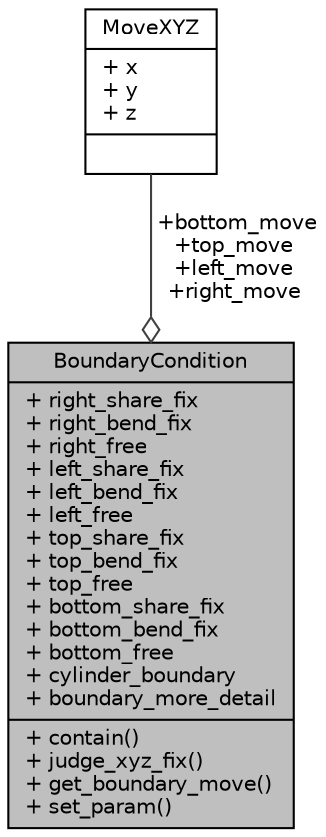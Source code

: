 digraph "BoundaryCondition"
{
 // LATEX_PDF_SIZE
  edge [fontname="Helvetica",fontsize="10",labelfontname="Helvetica",labelfontsize="10"];
  node [fontname="Helvetica",fontsize="10",shape=record];
  Node1 [label="{BoundaryCondition\n|+ right_share_fix\l+ right_bend_fix\l+ right_free\l+ left_share_fix\l+ left_bend_fix\l+ left_free\l+ top_share_fix\l+ top_bend_fix\l+ top_free\l+ bottom_share_fix\l+ bottom_bend_fix\l+ bottom_free\l+ cylinder_boundary\l+ boundary_more_detail\l|+ contain()\l+ judge_xyz_fix()\l+ get_boundary_move()\l+ set_param()\l}",height=0.2,width=0.4,color="black", fillcolor="grey75", style="filled", fontcolor="black",tooltip=" "];
  Node2 -> Node1 [color="grey25",fontsize="10",style="solid",label=" +bottom_move\n+top_move\n+left_move\n+right_move" ,arrowhead="odiamond"];
  Node2 [label="{MoveXYZ\n|+ x\l+ y\l+ z\l|}",height=0.2,width=0.4,color="black", fillcolor="white", style="filled",URL="$structMoveXYZ.html",tooltip=" "];
}
